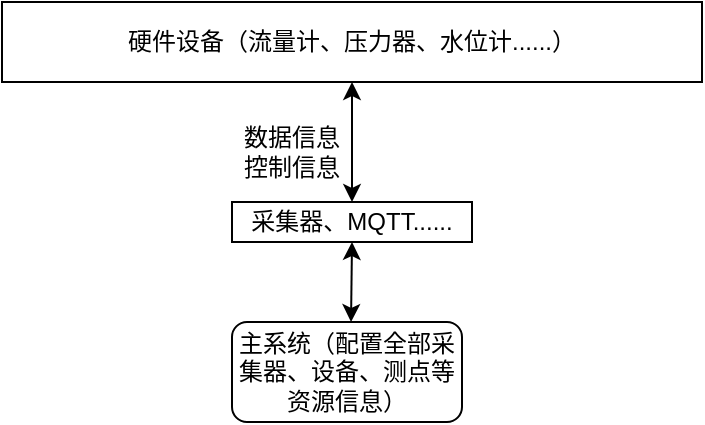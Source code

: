 <mxfile version="21.2.1" type="github">
  <diagram id="C5RBs43oDa-KdzZeNtuy" name="Page-1">
    <mxGraphModel dx="1434" dy="763" grid="1" gridSize="10" guides="1" tooltips="1" connect="1" arrows="1" fold="1" page="1" pageScale="1" pageWidth="827" pageHeight="1169" math="0" shadow="0">
      <root>
        <mxCell id="WIyWlLk6GJQsqaUBKTNV-0" />
        <mxCell id="WIyWlLk6GJQsqaUBKTNV-1" parent="WIyWlLk6GJQsqaUBKTNV-0" />
        <mxCell id="WIyWlLk6GJQsqaUBKTNV-3" value="主系统（配置全部采集器、设备、测点等资源信息）" style="rounded=1;whiteSpace=wrap;html=1;fontSize=12;glass=0;strokeWidth=1;shadow=0;" parent="WIyWlLk6GJQsqaUBKTNV-1" vertex="1">
          <mxGeometry x="155" y="170" width="115" height="50" as="geometry" />
        </mxCell>
        <mxCell id="RzOljOtMz2daCbpXm7Yq-15" value="硬件设备（流量计、压力器、水位计......）" style="rounded=0;whiteSpace=wrap;html=1;" parent="WIyWlLk6GJQsqaUBKTNV-1" vertex="1">
          <mxGeometry x="40" y="10" width="350" height="40" as="geometry" />
        </mxCell>
        <mxCell id="RzOljOtMz2daCbpXm7Yq-17" value="" style="endArrow=classic;startArrow=classic;html=1;rounded=0;entryX=0.5;entryY=1;entryDx=0;entryDy=0;exitX=0.5;exitY=0;exitDx=0;exitDy=0;" parent="WIyWlLk6GJQsqaUBKTNV-1" source="RzOljOtMz2daCbpXm7Yq-16" target="RzOljOtMz2daCbpXm7Yq-15" edge="1">
          <mxGeometry width="50" height="50" relative="1" as="geometry">
            <mxPoint x="280" y="150" as="sourcePoint" />
            <mxPoint x="280" y="100" as="targetPoint" />
          </mxGeometry>
        </mxCell>
        <mxCell id="RzOljOtMz2daCbpXm7Yq-18" value="数据信息&lt;br&gt;控制信息" style="text;html=1;strokeColor=none;fillColor=none;align=center;verticalAlign=middle;whiteSpace=wrap;rounded=0;" parent="WIyWlLk6GJQsqaUBKTNV-1" vertex="1">
          <mxGeometry x="155" y="70" width="60" height="30" as="geometry" />
        </mxCell>
        <mxCell id="RzOljOtMz2daCbpXm7Yq-20" value="" style="endArrow=classic;startArrow=classic;html=1;rounded=0;entryX=0.5;entryY=1;entryDx=0;entryDy=0;exitX=0.5;exitY=0;exitDx=0;exitDy=0;" parent="WIyWlLk6GJQsqaUBKTNV-1" source="RzOljOtMz2daCbpXm7Yq-16" edge="1">
          <mxGeometry width="50" height="50" relative="1" as="geometry">
            <mxPoint x="214.52" y="170" as="sourcePoint" />
            <mxPoint x="214.52" y="120" as="targetPoint" />
          </mxGeometry>
        </mxCell>
        <mxCell id="RzOljOtMz2daCbpXm7Yq-27" style="edgeStyle=orthogonalEdgeStyle;rounded=0;orthogonalLoop=1;jettySize=auto;html=1;entryX=0;entryY=0.5;entryDx=0;entryDy=0;" parent="WIyWlLk6GJQsqaUBKTNV-1" source="RzOljOtMz2daCbpXm7Yq-21" edge="1">
          <mxGeometry relative="1" as="geometry">
            <mxPoint x="660" y="50" as="targetPoint" />
          </mxGeometry>
        </mxCell>
        <mxCell id="RzOljOtMz2daCbpXm7Yq-29" style="edgeStyle=orthogonalEdgeStyle;rounded=0;orthogonalLoop=1;jettySize=auto;html=1;exitX=1;exitY=0.5;exitDx=0;exitDy=0;entryX=0;entryY=0.5;entryDx=0;entryDy=0;" parent="WIyWlLk6GJQsqaUBKTNV-1" source="RzOljOtMz2daCbpXm7Yq-21" edge="1">
          <mxGeometry relative="1" as="geometry">
            <mxPoint x="660" y="130" as="targetPoint" />
          </mxGeometry>
        </mxCell>
        <mxCell id="RzOljOtMz2daCbpXm7Yq-30" style="edgeStyle=orthogonalEdgeStyle;rounded=0;orthogonalLoop=1;jettySize=auto;html=1;exitX=1;exitY=0.5;exitDx=0;exitDy=0;entryX=0;entryY=0.5;entryDx=0;entryDy=0;" parent="WIyWlLk6GJQsqaUBKTNV-1" source="RzOljOtMz2daCbpXm7Yq-21" edge="1">
          <mxGeometry relative="1" as="geometry">
            <mxPoint x="660" y="220" as="targetPoint" />
          </mxGeometry>
        </mxCell>
        <mxCell id="RzOljOtMz2daCbpXm7Yq-35" value="" style="endArrow=classic;startArrow=classic;html=1;rounded=0;entryX=0.5;entryY=1;entryDx=0;entryDy=0;exitX=0.5;exitY=0;exitDx=0;exitDy=0;" parent="WIyWlLk6GJQsqaUBKTNV-1" target="RzOljOtMz2daCbpXm7Yq-16" edge="1">
          <mxGeometry width="50" height="50" relative="1" as="geometry">
            <mxPoint x="214.52" y="170" as="sourcePoint" />
            <mxPoint x="214.52" y="120" as="targetPoint" />
          </mxGeometry>
        </mxCell>
        <mxCell id="RzOljOtMz2daCbpXm7Yq-16" value="采集器、MQTT......" style="rounded=0;whiteSpace=wrap;html=1;" parent="WIyWlLk6GJQsqaUBKTNV-1" vertex="1">
          <mxGeometry x="155" y="110" width="120" height="20" as="geometry" />
        </mxCell>
      </root>
    </mxGraphModel>
  </diagram>
</mxfile>
